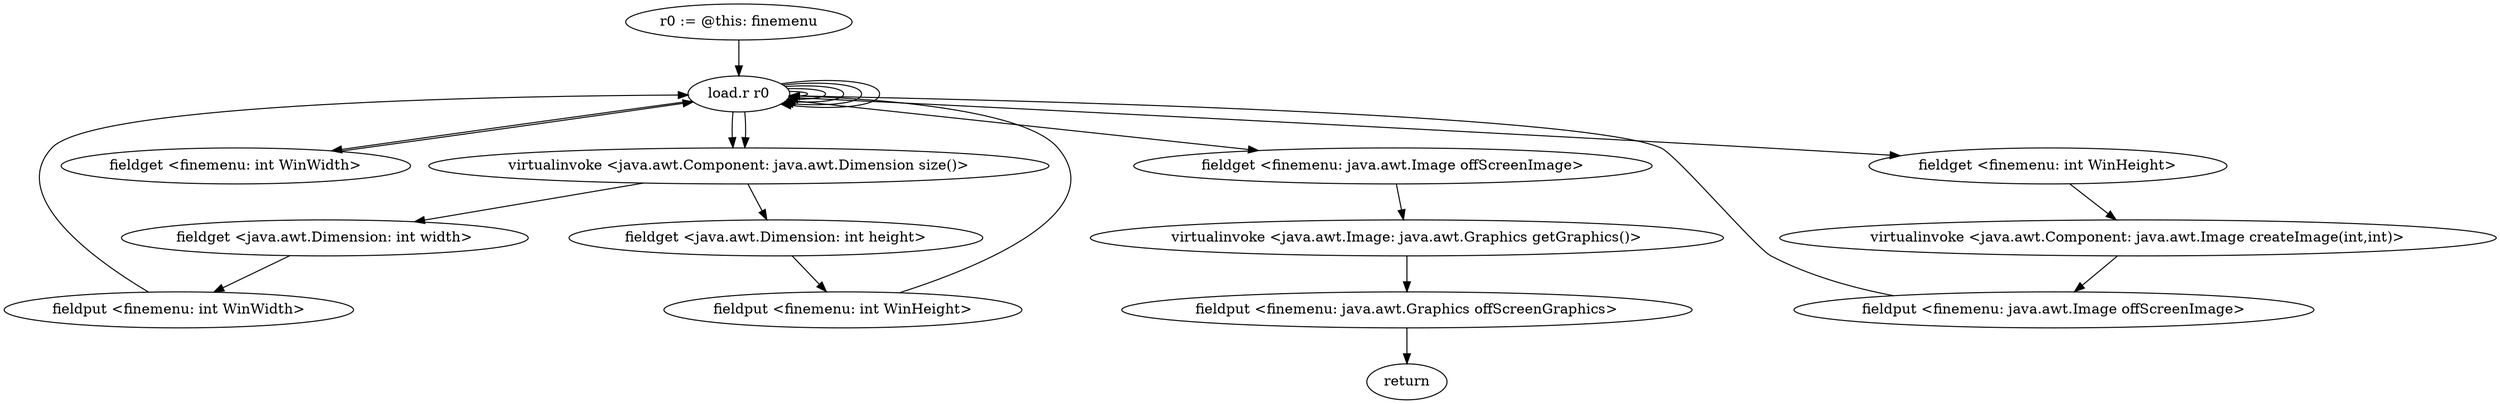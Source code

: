 digraph "" {
    "r0 := @this: finemenu"
    "load.r r0"
    "r0 := @this: finemenu"->"load.r r0";
    "load.r r0"->"load.r r0";
    "virtualinvoke <java.awt.Component: java.awt.Dimension size()>"
    "load.r r0"->"virtualinvoke <java.awt.Component: java.awt.Dimension size()>";
    "fieldget <java.awt.Dimension: int width>"
    "virtualinvoke <java.awt.Component: java.awt.Dimension size()>"->"fieldget <java.awt.Dimension: int width>";
    "fieldput <finemenu: int WinWidth>"
    "fieldget <java.awt.Dimension: int width>"->"fieldput <finemenu: int WinWidth>";
    "fieldput <finemenu: int WinWidth>"->"load.r r0";
    "load.r r0"->"load.r r0";
    "load.r r0"->"virtualinvoke <java.awt.Component: java.awt.Dimension size()>";
    "fieldget <java.awt.Dimension: int height>"
    "virtualinvoke <java.awt.Component: java.awt.Dimension size()>"->"fieldget <java.awt.Dimension: int height>";
    "fieldput <finemenu: int WinHeight>"
    "fieldget <java.awt.Dimension: int height>"->"fieldput <finemenu: int WinHeight>";
    "fieldput <finemenu: int WinHeight>"->"load.r r0";
    "load.r r0"->"load.r r0";
    "load.r r0"->"load.r r0";
    "fieldget <finemenu: int WinWidth>"
    "load.r r0"->"fieldget <finemenu: int WinWidth>";
    "fieldget <finemenu: int WinWidth>"->"load.r r0";
    "fieldget <finemenu: int WinHeight>"
    "load.r r0"->"fieldget <finemenu: int WinHeight>";
    "virtualinvoke <java.awt.Component: java.awt.Image createImage(int,int)>"
    "fieldget <finemenu: int WinHeight>"->"virtualinvoke <java.awt.Component: java.awt.Image createImage(int,int)>";
    "fieldput <finemenu: java.awt.Image offScreenImage>"
    "virtualinvoke <java.awt.Component: java.awt.Image createImage(int,int)>"->"fieldput <finemenu: java.awt.Image offScreenImage>";
    "fieldput <finemenu: java.awt.Image offScreenImage>"->"load.r r0";
    "load.r r0"->"load.r r0";
    "fieldget <finemenu: java.awt.Image offScreenImage>"
    "load.r r0"->"fieldget <finemenu: java.awt.Image offScreenImage>";
    "virtualinvoke <java.awt.Image: java.awt.Graphics getGraphics()>"
    "fieldget <finemenu: java.awt.Image offScreenImage>"->"virtualinvoke <java.awt.Image: java.awt.Graphics getGraphics()>";
    "fieldput <finemenu: java.awt.Graphics offScreenGraphics>"
    "virtualinvoke <java.awt.Image: java.awt.Graphics getGraphics()>"->"fieldput <finemenu: java.awt.Graphics offScreenGraphics>";
    "return"
    "fieldput <finemenu: java.awt.Graphics offScreenGraphics>"->"return";
}
